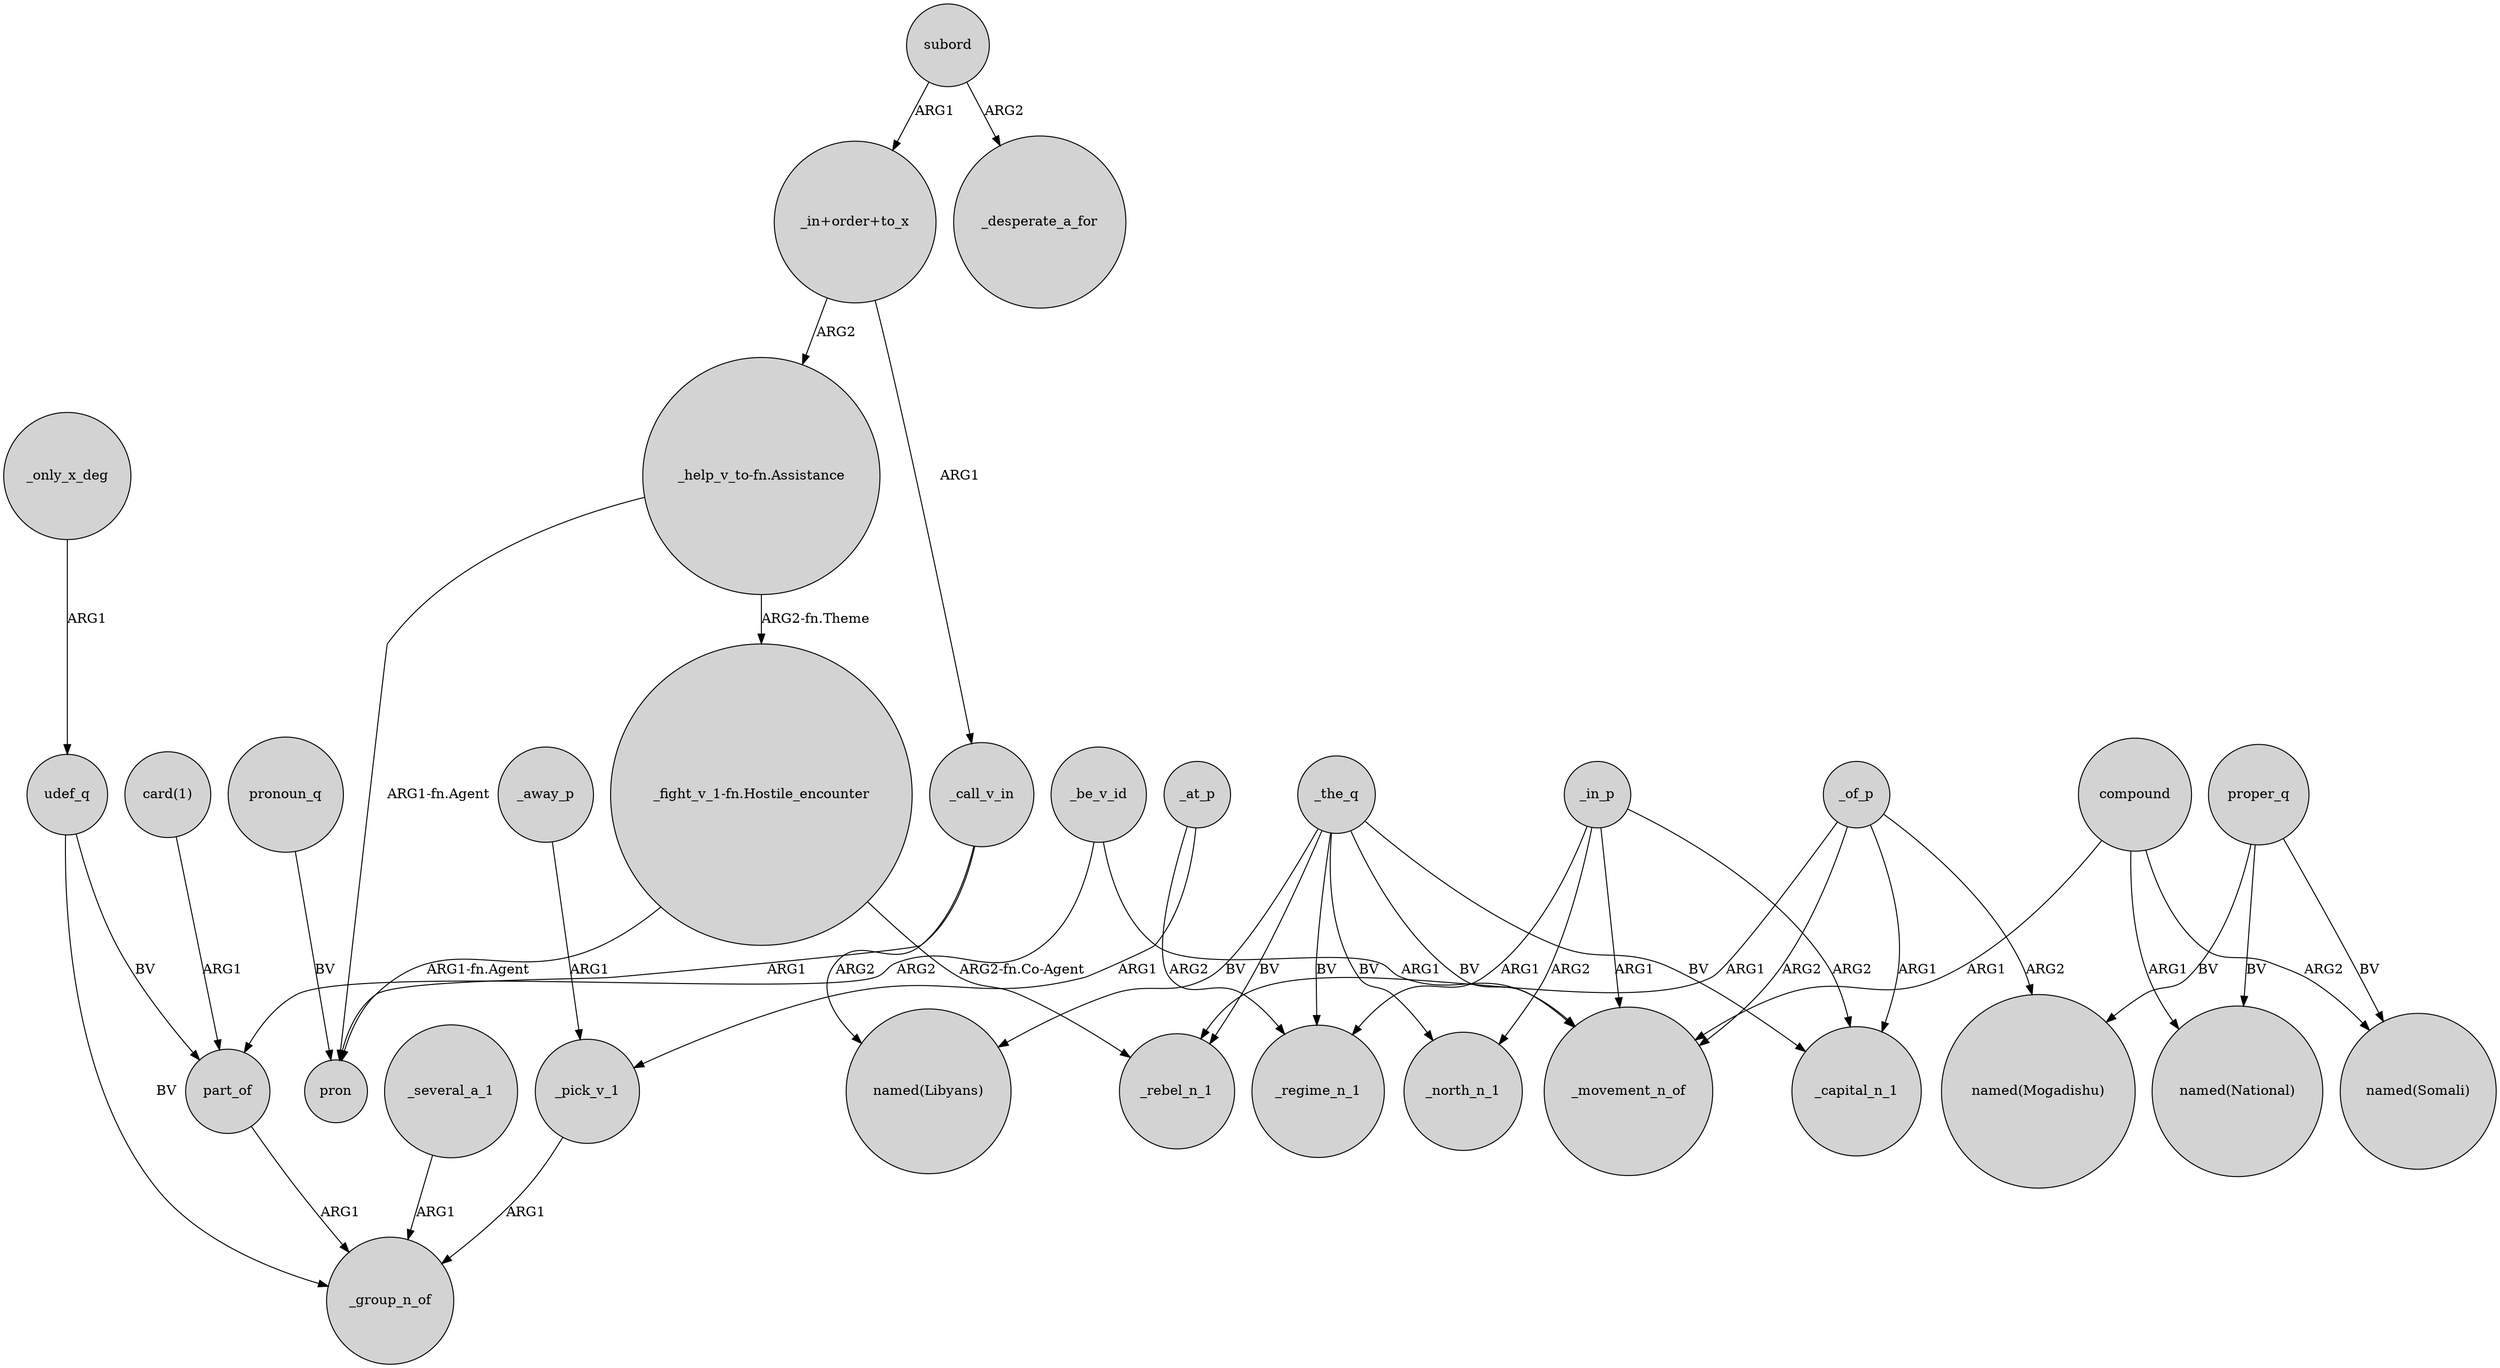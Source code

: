 digraph {
	node [shape=circle style=filled]
	_only_x_deg -> udef_q [label=ARG1]
	proper_q -> "named(Somali)" [label=BV]
	compound -> "named(Somali)" [label=ARG2]
	udef_q -> part_of [label=BV]
	subord -> "_in+order+to_x" [label=ARG1]
	_the_q -> "named(Libyans)" [label=BV]
	_of_p -> "named(Mogadishu)" [label=ARG2]
	"_help_v_to-fn.Assistance" -> pron [label="ARG1-fn.Agent"]
	_of_p -> _movement_n_of [label=ARG2]
	_the_q -> _regime_n_1 [label=BV]
	"_fight_v_1-fn.Hostile_encounter" -> pron [label="ARG1-fn.Agent"]
	_call_v_in -> pron [label=ARG1]
	"_fight_v_1-fn.Hostile_encounter" -> _rebel_n_1 [label="ARG2-fn.Co-Agent"]
	_pick_v_1 -> _group_n_of [label=ARG1]
	part_of -> _group_n_of [label=ARG1]
	proper_q -> "named(Mogadishu)" [label=BV]
	_in_p -> _movement_n_of [label=ARG1]
	_call_v_in -> "named(Libyans)" [label=ARG2]
	_in_p -> _north_n_1 [label=ARG2]
	_away_p -> _pick_v_1 [label=ARG1]
	pronoun_q -> pron [label=BV]
	compound -> _movement_n_of [label=ARG1]
	_the_q -> _capital_n_1 [label=BV]
	_the_q -> _movement_n_of [label=BV]
	_be_v_id -> _movement_n_of [label=ARG1]
	_in_p -> _capital_n_1 [label=ARG2]
	_in_p -> _regime_n_1 [label=ARG1]
	_several_a_1 -> _group_n_of [label=ARG1]
	_the_q -> _north_n_1 [label=BV]
	"card(1)" -> part_of [label=ARG1]
	_of_p -> _capital_n_1 [label=ARG1]
	"_in+order+to_x" -> "_help_v_to-fn.Assistance" [label=ARG2]
	proper_q -> "named(National)" [label=BV]
	_of_p -> _rebel_n_1 [label=ARG1]
	compound -> "named(National)" [label=ARG1]
	subord -> _desperate_a_for [label=ARG2]
	_be_v_id -> part_of [label=ARG2]
	_at_p -> _regime_n_1 [label=ARG2]
	udef_q -> _group_n_of [label=BV]
	"_help_v_to-fn.Assistance" -> "_fight_v_1-fn.Hostile_encounter" [label="ARG2-fn.Theme"]
	"_in+order+to_x" -> _call_v_in [label=ARG1]
	_the_q -> _rebel_n_1 [label=BV]
	_at_p -> _pick_v_1 [label=ARG1]
}
